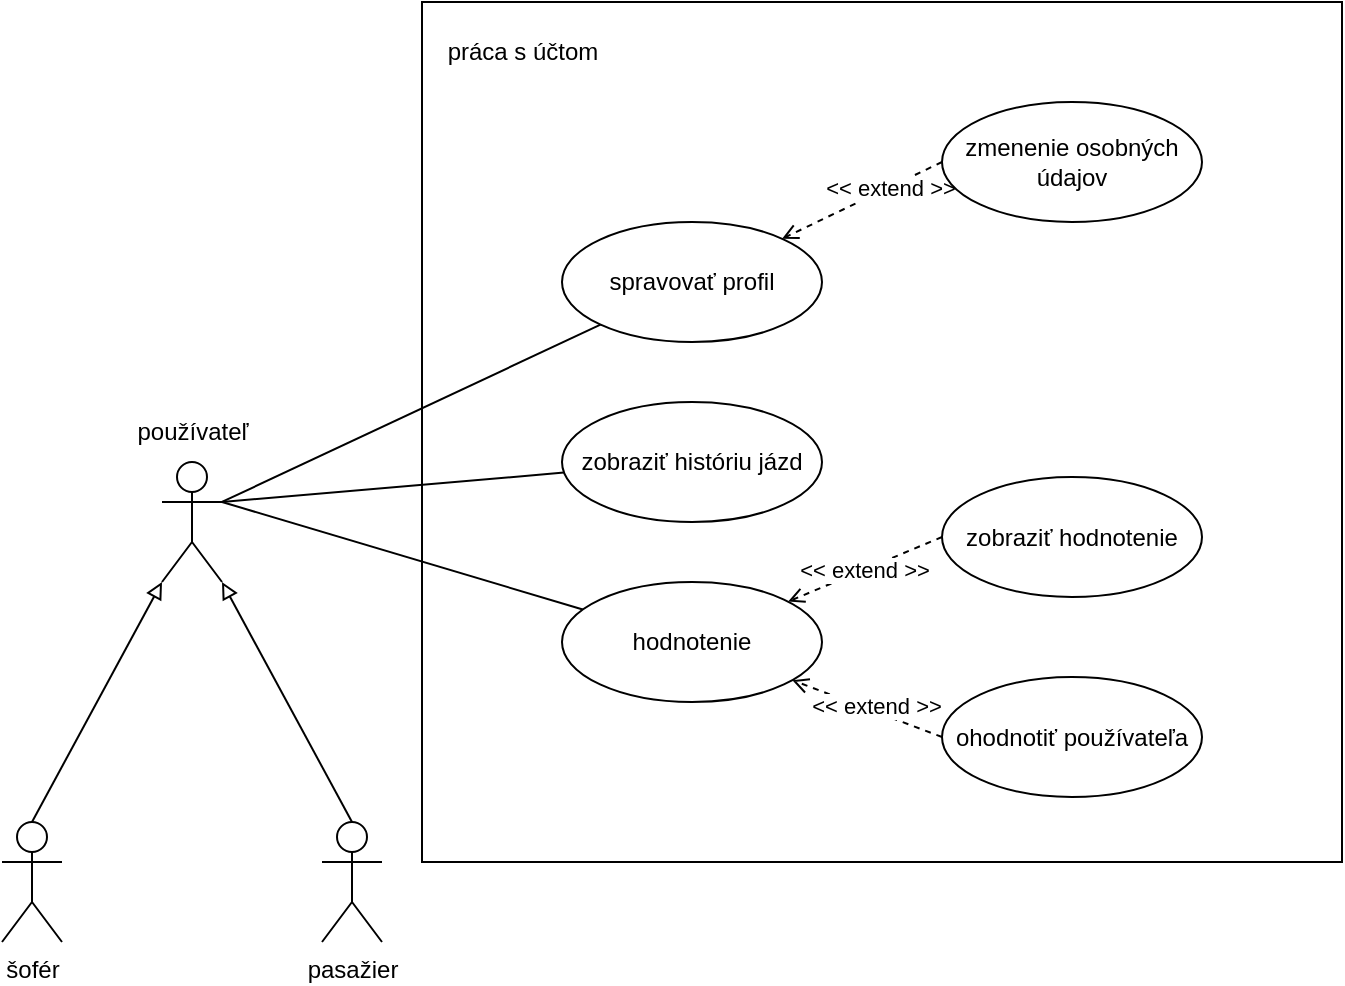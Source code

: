 <mxfile version="28.2.5">
  <diagram name="Page-1" id="EMBbqPLm8XsuND7x9Bb4">
    <mxGraphModel dx="1720" dy="1331" grid="1" gridSize="10" guides="1" tooltips="1" connect="1" arrows="1" fold="1" page="1" pageScale="1" pageWidth="850" pageHeight="1100" math="0" shadow="0">
      <root>
        <mxCell id="0" />
        <mxCell id="1" parent="0" />
        <mxCell id="jLEhtJbSmyLCy7Iz2h1C-1" value="šofér" style="shape=umlActor;verticalLabelPosition=bottom;verticalAlign=top;html=1;" vertex="1" parent="1">
          <mxGeometry x="130" y="520" width="30" height="60" as="geometry" />
        </mxCell>
        <mxCell id="jLEhtJbSmyLCy7Iz2h1C-18" style="rounded=0;orthogonalLoop=1;jettySize=auto;html=1;exitX=1;exitY=0.333;exitDx=0;exitDy=0;exitPerimeter=0;endArrow=none;endFill=0;" edge="1" parent="1" source="jLEhtJbSmyLCy7Iz2h1C-2" target="jLEhtJbSmyLCy7Iz2h1C-12">
          <mxGeometry relative="1" as="geometry" />
        </mxCell>
        <mxCell id="jLEhtJbSmyLCy7Iz2h1C-20" style="rounded=0;orthogonalLoop=1;jettySize=auto;html=1;exitX=1;exitY=0.333;exitDx=0;exitDy=0;exitPerimeter=0;endArrow=none;endFill=0;" edge="1" parent="1" source="jLEhtJbSmyLCy7Iz2h1C-2" target="jLEhtJbSmyLCy7Iz2h1C-13">
          <mxGeometry relative="1" as="geometry" />
        </mxCell>
        <mxCell id="jLEhtJbSmyLCy7Iz2h1C-21" style="rounded=0;orthogonalLoop=1;jettySize=auto;html=1;exitX=1;exitY=0.333;exitDx=0;exitDy=0;exitPerimeter=0;endArrow=none;endFill=0;" edge="1" parent="1" source="jLEhtJbSmyLCy7Iz2h1C-2" target="jLEhtJbSmyLCy7Iz2h1C-14">
          <mxGeometry relative="1" as="geometry">
            <mxPoint x="320" y="470" as="targetPoint" />
          </mxGeometry>
        </mxCell>
        <mxCell id="jLEhtJbSmyLCy7Iz2h1C-2" value="" style="shape=umlActor;verticalLabelPosition=bottom;verticalAlign=top;html=1;" vertex="1" parent="1">
          <mxGeometry x="210" y="340" width="30" height="60" as="geometry" />
        </mxCell>
        <mxCell id="jLEhtJbSmyLCy7Iz2h1C-4" value="pasažier" style="shape=umlActor;verticalLabelPosition=bottom;verticalAlign=top;html=1;" vertex="1" parent="1">
          <mxGeometry x="290" y="520" width="30" height="60" as="geometry" />
        </mxCell>
        <mxCell id="jLEhtJbSmyLCy7Iz2h1C-6" style="rounded=0;orthogonalLoop=1;jettySize=auto;html=1;exitX=0.5;exitY=0;exitDx=0;exitDy=0;exitPerimeter=0;entryX=0;entryY=1;entryDx=0;entryDy=0;entryPerimeter=0;endArrow=block;endFill=0;" edge="1" parent="1" source="jLEhtJbSmyLCy7Iz2h1C-1" target="jLEhtJbSmyLCy7Iz2h1C-2">
          <mxGeometry relative="1" as="geometry">
            <mxPoint x="110" y="390" as="targetPoint" />
          </mxGeometry>
        </mxCell>
        <mxCell id="jLEhtJbSmyLCy7Iz2h1C-7" style="rounded=0;orthogonalLoop=1;jettySize=auto;html=1;exitX=0.5;exitY=0;exitDx=0;exitDy=0;exitPerimeter=0;entryX=1;entryY=1;entryDx=0;entryDy=0;entryPerimeter=0;endArrow=block;endFill=0;" edge="1" parent="1" source="jLEhtJbSmyLCy7Iz2h1C-4" target="jLEhtJbSmyLCy7Iz2h1C-2">
          <mxGeometry relative="1" as="geometry">
            <mxPoint x="280" y="390" as="targetPoint" />
          </mxGeometry>
        </mxCell>
        <mxCell id="jLEhtJbSmyLCy7Iz2h1C-8" value="používateľ" style="text;html=1;align=center;verticalAlign=middle;resizable=0;points=[];autosize=1;strokeColor=none;fillColor=none;" vertex="1" parent="1">
          <mxGeometry x="185" y="310" width="80" height="30" as="geometry" />
        </mxCell>
        <mxCell id="jLEhtJbSmyLCy7Iz2h1C-9" value="" style="rounded=0;whiteSpace=wrap;html=1;fillColor=none;" vertex="1" parent="1">
          <mxGeometry x="340" y="110" width="460" height="430" as="geometry" />
        </mxCell>
        <mxCell id="jLEhtJbSmyLCy7Iz2h1C-12" value="spravovať profil" style="ellipse;whiteSpace=wrap;html=1;" vertex="1" parent="1">
          <mxGeometry x="410" y="220" width="130" height="60" as="geometry" />
        </mxCell>
        <mxCell id="jLEhtJbSmyLCy7Iz2h1C-13" value="zobraziť históriu jázd" style="ellipse;whiteSpace=wrap;html=1;" vertex="1" parent="1">
          <mxGeometry x="410" y="310" width="130" height="60" as="geometry" />
        </mxCell>
        <mxCell id="jLEhtJbSmyLCy7Iz2h1C-14" value="hodnotenie" style="ellipse;whiteSpace=wrap;html=1;" vertex="1" parent="1">
          <mxGeometry x="410" y="400" width="130" height="60" as="geometry" />
        </mxCell>
        <mxCell id="jLEhtJbSmyLCy7Iz2h1C-26" style="rounded=0;orthogonalLoop=1;jettySize=auto;html=1;exitX=0;exitY=0.5;exitDx=0;exitDy=0;endArrow=open;endFill=0;dashed=1;" edge="1" parent="1" source="jLEhtJbSmyLCy7Iz2h1C-15" target="jLEhtJbSmyLCy7Iz2h1C-14">
          <mxGeometry relative="1" as="geometry" />
        </mxCell>
        <mxCell id="jLEhtJbSmyLCy7Iz2h1C-27" value="&amp;lt;&amp;lt; extend &amp;gt;&amp;gt;" style="edgeLabel;html=1;align=center;verticalAlign=middle;resizable=0;points=[];" vertex="1" connectable="0" parent="jLEhtJbSmyLCy7Iz2h1C-26">
          <mxGeometry x="-0.094" y="-3" relative="1" as="geometry">
            <mxPoint as="offset" />
          </mxGeometry>
        </mxCell>
        <mxCell id="jLEhtJbSmyLCy7Iz2h1C-15" value="ohodnotiť používateľa" style="ellipse;whiteSpace=wrap;html=1;" vertex="1" parent="1">
          <mxGeometry x="600" y="447.5" width="130" height="60" as="geometry" />
        </mxCell>
        <mxCell id="jLEhtJbSmyLCy7Iz2h1C-24" style="rounded=0;orthogonalLoop=1;jettySize=auto;html=1;exitX=0;exitY=0.5;exitDx=0;exitDy=0;dashed=1;endArrow=open;endFill=0;" edge="1" parent="1" source="jLEhtJbSmyLCy7Iz2h1C-16" target="jLEhtJbSmyLCy7Iz2h1C-14">
          <mxGeometry relative="1" as="geometry" />
        </mxCell>
        <mxCell id="jLEhtJbSmyLCy7Iz2h1C-25" value="&amp;lt;&amp;lt; extend &amp;gt;&amp;gt;" style="edgeLabel;html=1;align=center;verticalAlign=middle;resizable=0;points=[];" vertex="1" connectable="0" parent="jLEhtJbSmyLCy7Iz2h1C-24">
          <mxGeometry x="0.026" relative="1" as="geometry">
            <mxPoint as="offset" />
          </mxGeometry>
        </mxCell>
        <mxCell id="jLEhtJbSmyLCy7Iz2h1C-16" value="zobraziť hodnotenie" style="ellipse;whiteSpace=wrap;html=1;" vertex="1" parent="1">
          <mxGeometry x="600" y="347.5" width="130" height="60" as="geometry" />
        </mxCell>
        <mxCell id="jLEhtJbSmyLCy7Iz2h1C-22" style="rounded=0;orthogonalLoop=1;jettySize=auto;html=1;exitX=0;exitY=0.5;exitDx=0;exitDy=0;dashed=1;endArrow=open;endFill=0;" edge="1" parent="1" source="jLEhtJbSmyLCy7Iz2h1C-17" target="jLEhtJbSmyLCy7Iz2h1C-12">
          <mxGeometry relative="1" as="geometry" />
        </mxCell>
        <mxCell id="jLEhtJbSmyLCy7Iz2h1C-23" value="&amp;lt;&amp;lt; extend &amp;gt;&amp;gt;" style="edgeLabel;html=1;align=center;verticalAlign=middle;resizable=0;points=[];" vertex="1" connectable="0" parent="jLEhtJbSmyLCy7Iz2h1C-22">
          <mxGeometry x="-0.339" relative="1" as="geometry">
            <mxPoint as="offset" />
          </mxGeometry>
        </mxCell>
        <mxCell id="jLEhtJbSmyLCy7Iz2h1C-17" value="zmenenie osobných údajov" style="ellipse;whiteSpace=wrap;html=1;" vertex="1" parent="1">
          <mxGeometry x="600" y="160" width="130" height="60" as="geometry" />
        </mxCell>
        <mxCell id="jLEhtJbSmyLCy7Iz2h1C-28" value="práca s účtom" style="text;html=1;align=center;verticalAlign=middle;resizable=0;points=[];autosize=1;strokeColor=none;fillColor=none;" vertex="1" parent="1">
          <mxGeometry x="340" y="120" width="100" height="30" as="geometry" />
        </mxCell>
      </root>
    </mxGraphModel>
  </diagram>
</mxfile>
